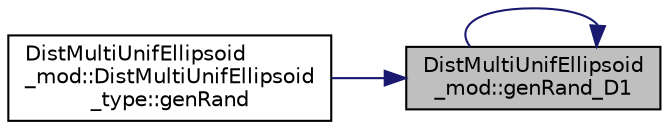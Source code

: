 digraph "DistMultiUnifEllipsoid_mod::genRand_D1"
{
 // LATEX_PDF_SIZE
  edge [fontname="Helvetica",fontsize="10",labelfontname="Helvetica",labelfontsize="10"];
  node [fontname="Helvetica",fontsize="10",shape=record];
  rankdir="RL";
  Node1 [label="DistMultiUnifEllipsoid\l_mod::genRand_D1",height=0.2,width=0.4,color="black", fillcolor="grey75", style="filled", fontcolor="black",tooltip="Return a random number deviate given the current parameters of the distribution."];
  Node1 -> Node2 [dir="back",color="midnightblue",fontsize="10",style="solid",fontname="Helvetica"];
  Node2 [label="DistMultiUnifEllipsoid\l_mod::DistMultiUnifEllipsoid\l_type::genRand",height=0.2,width=0.4,color="black", fillcolor="white", style="filled",URL="$structDistMultiUnifEllipsoid__mod_1_1DistMultiUnifEllipsoid__type.html#ae25a77e2bafdcd0c661a88c93b188181",tooltip=" "];
  Node1 -> Node1 [dir="back",color="midnightblue",fontsize="10",style="solid",fontname="Helvetica"];
}

